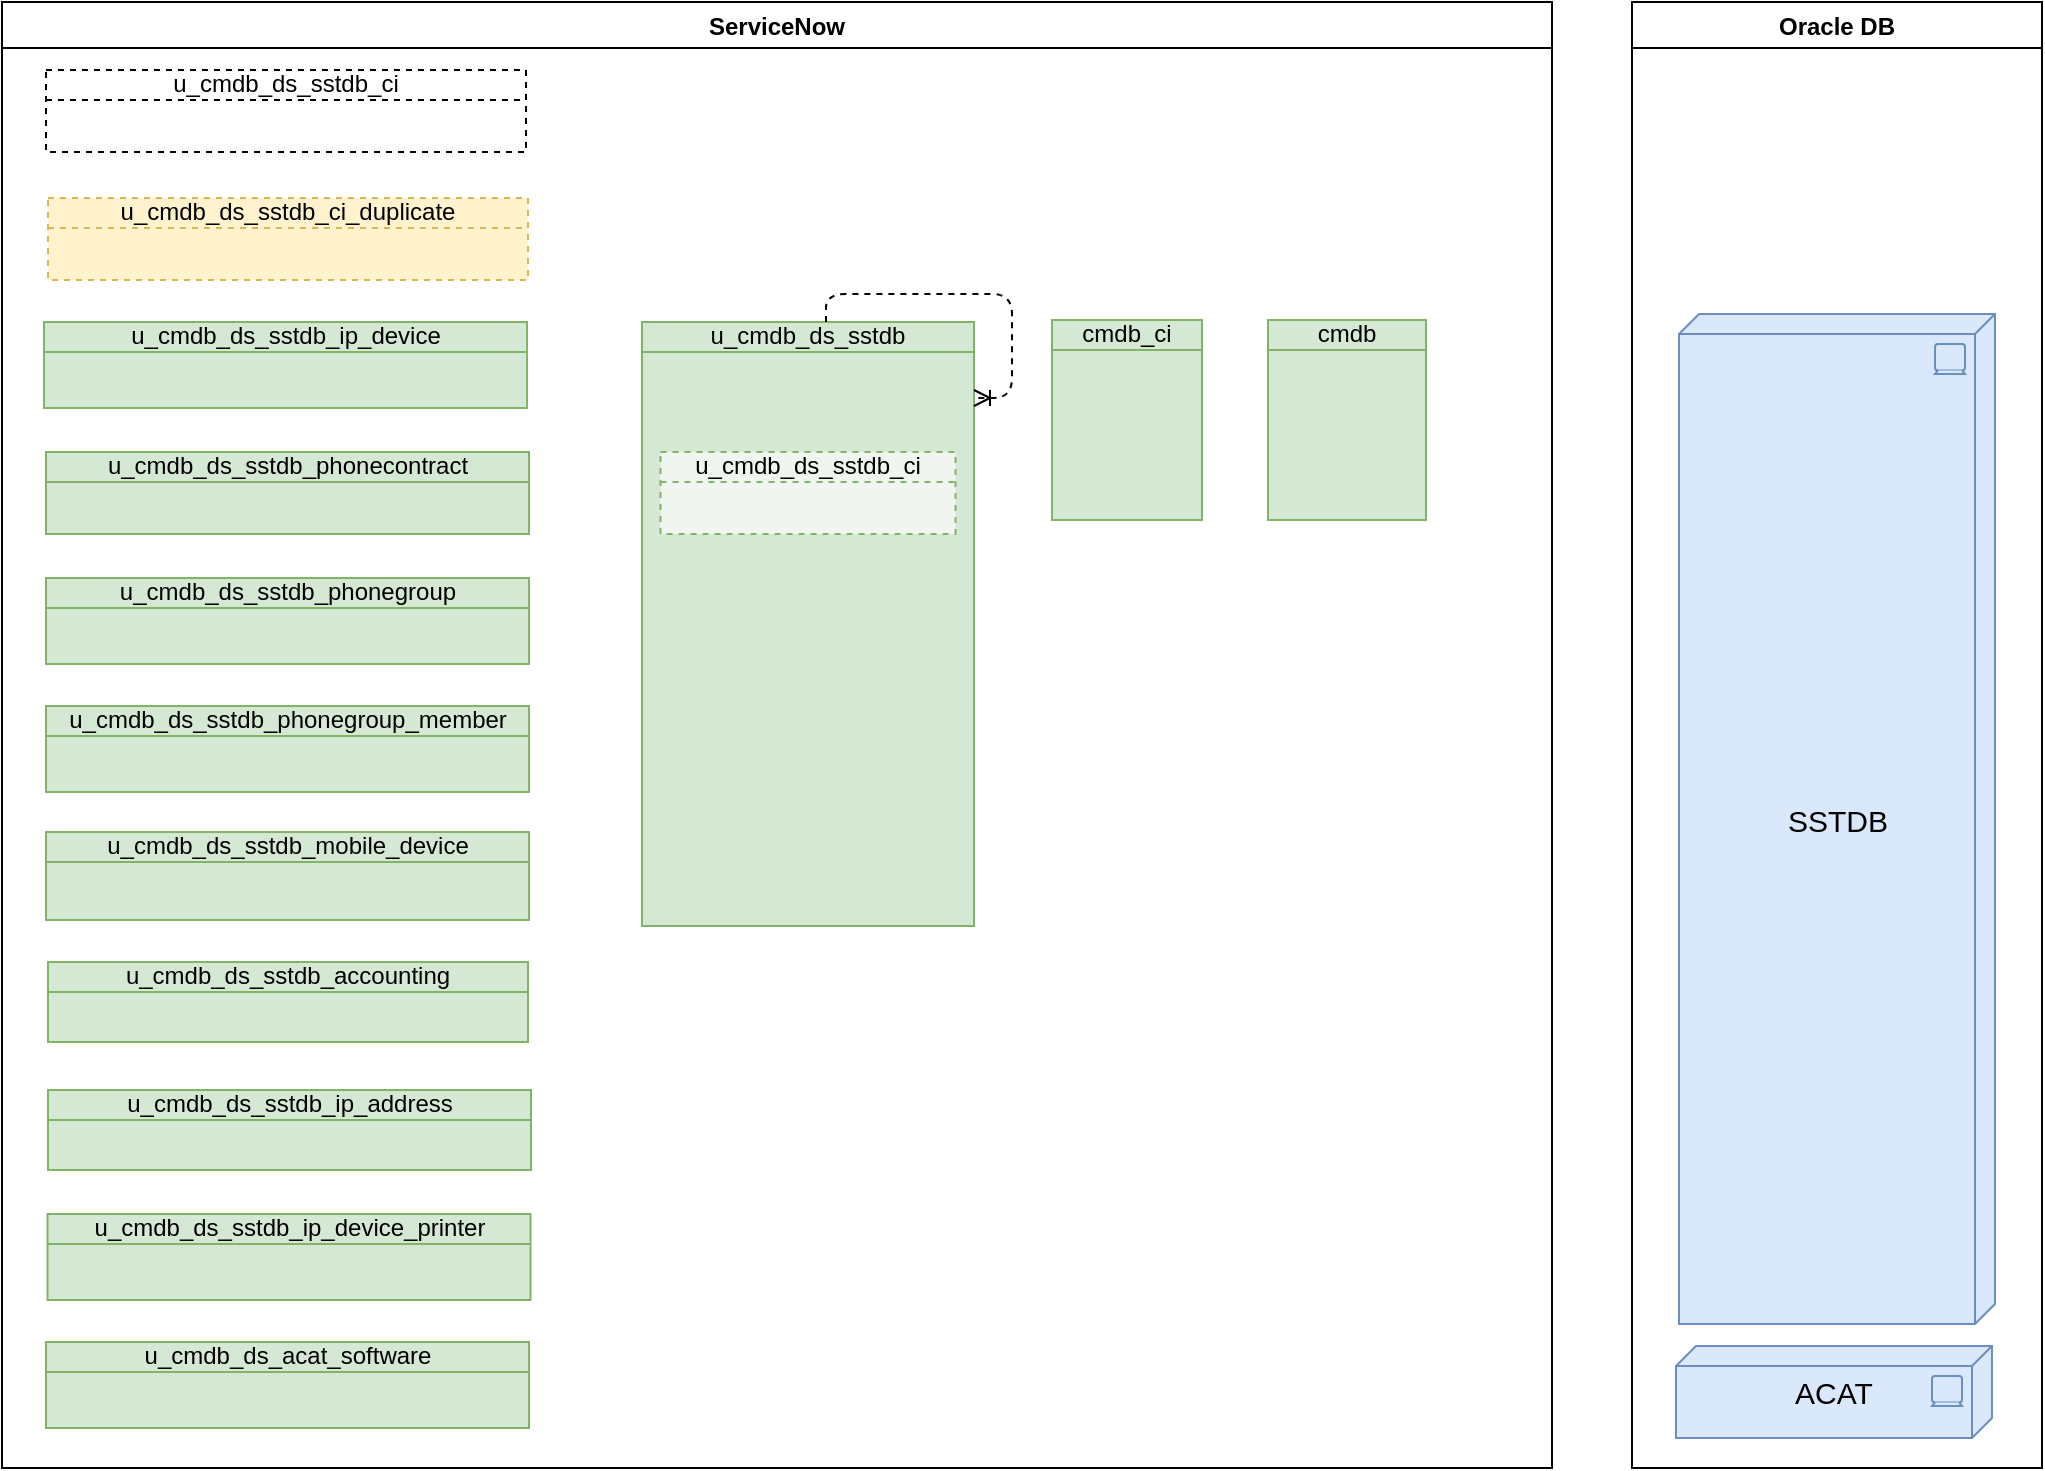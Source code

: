 <mxfile version="23.1.5" type="github" pages="3">
  <diagram name="Page-1" id="jFSeWyLYcZw_hIauVOHn">
    <mxGraphModel dx="1369" dy="1201" grid="0" gridSize="10" guides="1" tooltips="1" connect="1" arrows="1" fold="1" page="1" pageScale="1" pageWidth="1169" pageHeight="827" math="0" shadow="0">
      <root>
        <mxCell id="0" />
        <mxCell id="1" parent="0" />
        <mxCell id="bdd-Tdbfe5aw1GNO-mcx-18" value="ServiceNow" style="swimlane;" parent="1" vertex="1">
          <mxGeometry x="17" y="13" width="775" height="733" as="geometry" />
        </mxCell>
        <mxCell id="bdd-Tdbfe5aw1GNO-mcx-1" value="u_cmdb_ds_sstdb" style="html=1;outlineConnect=0;whiteSpace=wrap;fillColor=#d5e8d4;shape=mxgraph.archimate3.businessObject;overflow=fill;strokeColor=#82b366;" parent="bdd-Tdbfe5aw1GNO-mcx-18" vertex="1">
          <mxGeometry x="320" y="160" width="166" height="302" as="geometry" />
        </mxCell>
        <mxCell id="bdd-Tdbfe5aw1GNO-mcx-3" value="cmdb_ci" style="html=1;outlineConnect=0;whiteSpace=wrap;fillColor=#d5e8d4;shape=mxgraph.archimate3.businessObject;overflow=fill;strokeColor=#82b366;" parent="bdd-Tdbfe5aw1GNO-mcx-18" vertex="1">
          <mxGeometry x="525" y="159" width="75" height="100" as="geometry" />
        </mxCell>
        <mxCell id="bdd-Tdbfe5aw1GNO-mcx-4" value="u_cmdb_ds_sstdb_ci" style="html=1;outlineConnect=0;whiteSpace=wrap;shape=mxgraph.archimate3.businessObject;overflow=fill;dashed=1;" parent="bdd-Tdbfe5aw1GNO-mcx-18" vertex="1">
          <mxGeometry x="22" y="34" width="240" height="41" as="geometry" />
        </mxCell>
        <mxCell id="bdd-Tdbfe5aw1GNO-mcx-5" value="cmdb" style="html=1;outlineConnect=0;whiteSpace=wrap;fillColor=#d5e8d4;shape=mxgraph.archimate3.businessObject;overflow=fill;strokeColor=#82b366;" parent="bdd-Tdbfe5aw1GNO-mcx-18" vertex="1">
          <mxGeometry x="633" y="159" width="79" height="100" as="geometry" />
        </mxCell>
        <mxCell id="bdd-Tdbfe5aw1GNO-mcx-6" value="u_cmdb_ds_sstdb_accounting" style="html=1;outlineConnect=0;whiteSpace=wrap;fillColor=#d5e8d4;shape=mxgraph.archimate3.businessObject;overflow=fill;strokeColor=#82b366;fontStyle=0" parent="bdd-Tdbfe5aw1GNO-mcx-18" vertex="1">
          <mxGeometry x="23" y="480" width="240" height="40" as="geometry" />
        </mxCell>
        <mxCell id="bdd-Tdbfe5aw1GNO-mcx-7" value="u_cmdb_ds_sstdb_ip_device" style="html=1;outlineConnect=0;whiteSpace=wrap;fillColor=#d5e8d4;shape=mxgraph.archimate3.businessObject;overflow=fill;strokeColor=#82b366;" parent="bdd-Tdbfe5aw1GNO-mcx-18" vertex="1">
          <mxGeometry x="21" y="160" width="241.5" height="43" as="geometry" />
        </mxCell>
        <mxCell id="bdd-Tdbfe5aw1GNO-mcx-8" value="u_cmdb_ds_sstdb_phonecontract" style="html=1;outlineConnect=0;whiteSpace=wrap;fillColor=#d5e8d4;shape=mxgraph.archimate3.businessObject;overflow=fill;strokeColor=#82b366;" parent="bdd-Tdbfe5aw1GNO-mcx-18" vertex="1">
          <mxGeometry x="22" y="225" width="241.5" height="41" as="geometry" />
        </mxCell>
        <mxCell id="bdd-Tdbfe5aw1GNO-mcx-9" value="u_cmdb_ds_sstdb_phonegroup" style="html=1;outlineConnect=0;whiteSpace=wrap;fillColor=#d5e8d4;shape=mxgraph.archimate3.businessObject;overflow=fill;strokeColor=#82b366;" parent="bdd-Tdbfe5aw1GNO-mcx-18" vertex="1">
          <mxGeometry x="22" y="288" width="241.5" height="43" as="geometry" />
        </mxCell>
        <mxCell id="bdd-Tdbfe5aw1GNO-mcx-10" value="u_cmdb_ds_sstdb_ip_address" style="html=1;outlineConnect=0;whiteSpace=wrap;fillColor=#d5e8d4;shape=mxgraph.archimate3.businessObject;overflow=fill;strokeColor=#82b366;fontStyle=0" parent="bdd-Tdbfe5aw1GNO-mcx-18" vertex="1">
          <mxGeometry x="23" y="544" width="241.5" height="40" as="geometry" />
        </mxCell>
        <mxCell id="bdd-Tdbfe5aw1GNO-mcx-11" value="u_cmdb_ds_sstdb_ip_device_printer" style="html=1;outlineConnect=0;whiteSpace=wrap;fillColor=#d5e8d4;shape=mxgraph.archimate3.businessObject;overflow=fill;strokeColor=#82b366;" parent="bdd-Tdbfe5aw1GNO-mcx-18" vertex="1">
          <mxGeometry x="22.75" y="606" width="241.5" height="43" as="geometry" />
        </mxCell>
        <mxCell id="bdd-Tdbfe5aw1GNO-mcx-12" value="u_cmdb_ds_sstdb_phonegroup_member" style="html=1;outlineConnect=0;whiteSpace=wrap;fillColor=#d5e8d4;shape=mxgraph.archimate3.businessObject;overflow=fill;strokeColor=#82b366;" parent="bdd-Tdbfe5aw1GNO-mcx-18" vertex="1">
          <mxGeometry x="22" y="352" width="241.5" height="43" as="geometry" />
        </mxCell>
        <mxCell id="bdd-Tdbfe5aw1GNO-mcx-13" value="u_cmdb_ds_sstdb_mobile_device" style="html=1;outlineConnect=0;whiteSpace=wrap;fillColor=#d5e8d4;shape=mxgraph.archimate3.businessObject;overflow=fill;strokeColor=#82b366;" parent="bdd-Tdbfe5aw1GNO-mcx-18" vertex="1">
          <mxGeometry x="22" y="415" width="241.5" height="44" as="geometry" />
        </mxCell>
        <mxCell id="bdd-Tdbfe5aw1GNO-mcx-14" value="u_cmdb_ds_acat_software" style="html=1;outlineConnect=0;whiteSpace=wrap;fillColor=#d5e8d4;shape=mxgraph.archimate3.businessObject;overflow=fill;strokeColor=#82b366;fontStyle=0" parent="bdd-Tdbfe5aw1GNO-mcx-18" vertex="1">
          <mxGeometry x="22" y="670" width="241.5" height="43" as="geometry" />
        </mxCell>
        <mxCell id="bdd-Tdbfe5aw1GNO-mcx-16" value="u_cmdb_ds_sstdb_ci_duplicate" style="html=1;outlineConnect=0;whiteSpace=wrap;shape=mxgraph.archimate3.businessObject;overflow=fill;dashed=1;fillColor=#fff2cc;strokeColor=#d6b656;" parent="bdd-Tdbfe5aw1GNO-mcx-18" vertex="1">
          <mxGeometry x="23" y="98" width="240" height="41" as="geometry" />
        </mxCell>
        <mxCell id="bdd-Tdbfe5aw1GNO-mcx-17" style="edgeStyle=orthogonalEdgeStyle;html=1;dashed=1;labelBackgroundColor=none;startArrow=none;endArrow=ERoneToMany;fontFamily=Verdana;fontSize=12;align=left;startFill=0;" parent="bdd-Tdbfe5aw1GNO-mcx-18" source="bdd-Tdbfe5aw1GNO-mcx-1" target="bdd-Tdbfe5aw1GNO-mcx-1" edge="1">
          <mxGeometry relative="1" as="geometry">
            <mxPoint x="625" y="368" as="sourcePoint" />
            <mxPoint x="490" y="232" as="targetPoint" />
            <Array as="points">
              <mxPoint x="412" y="146" />
              <mxPoint x="505" y="146" />
              <mxPoint x="505" y="198" />
            </Array>
          </mxGeometry>
        </mxCell>
        <mxCell id="lFJ-RamhDTIMhCUj8UCi-1" value="u_cmdb_ds_sstdb_ci" style="html=1;outlineConnect=0;whiteSpace=wrap;shape=mxgraph.archimate3.businessObject;overflow=fill;dashed=1;fillColor=#f0f5f0;strokeColor=#82b366;" parent="bdd-Tdbfe5aw1GNO-mcx-18" vertex="1">
          <mxGeometry x="329.25" y="225" width="147.5" height="41" as="geometry" />
        </mxCell>
        <mxCell id="bdd-Tdbfe5aw1GNO-mcx-41" value="Oracle DB" style="swimlane;" parent="1" vertex="1">
          <mxGeometry x="832" y="13" width="205" height="733" as="geometry" />
        </mxCell>
        <mxCell id="bdd-Tdbfe5aw1GNO-mcx-64" value="SSTDB&lt;div style=&quot;font-size: 15px;&quot;&gt;&lt;/div&gt;" style="html=1;outlineConnect=0;whiteSpace=wrap;fillColor=#dae8fc;shape=mxgraph.archimate3.tech;techType=device;fontSize=15;strokeColor=#6c8ebf;verticalAlign=middle;" parent="bdd-Tdbfe5aw1GNO-mcx-41" vertex="1">
          <mxGeometry x="23.5" y="156" width="158" height="505" as="geometry" />
        </mxCell>
        <mxCell id="bdd-Tdbfe5aw1GNO-mcx-65" value="ACAT&lt;div style=&quot;font-size: 15px;&quot;&gt;&lt;/div&gt;" style="html=1;outlineConnect=0;whiteSpace=wrap;fillColor=#dae8fc;shape=mxgraph.archimate3.tech;techType=device;fontSize=15;strokeColor=#6c8ebf;verticalAlign=middle;" parent="bdd-Tdbfe5aw1GNO-mcx-41" vertex="1">
          <mxGeometry x="22" y="672" width="158" height="46" as="geometry" />
        </mxCell>
      </root>
    </mxGraphModel>
  </diagram>
  <diagram name="Copy of Page-1" id="9I6TD_3iW0KHT7HjQXNo">
    <mxGraphModel dx="1369" dy="1201" grid="0" gridSize="10" guides="1" tooltips="1" connect="1" arrows="1" fold="1" page="1" pageScale="1" pageWidth="1169" pageHeight="827" math="0" shadow="0">
      <root>
        <mxCell id="ugK9vR1dwcNF91G_bu__-0" />
        <mxCell id="ugK9vR1dwcNF91G_bu__-1" parent="ugK9vR1dwcNF91G_bu__-0" />
        <mxCell id="ugK9vR1dwcNF91G_bu__-2" value="ServiceNow" style="swimlane;" parent="ugK9vR1dwcNF91G_bu__-1" vertex="1">
          <mxGeometry x="17" y="13" width="775" height="733" as="geometry" />
        </mxCell>
        <mxCell id="ugK9vR1dwcNF91G_bu__-3" value="u_cmdb_ds_sstdb" style="html=1;outlineConnect=0;whiteSpace=wrap;fillColor=#d5e8d4;shape=mxgraph.archimate3.businessObject;overflow=fill;strokeColor=#82b366;" parent="ugK9vR1dwcNF91G_bu__-2" vertex="1">
          <mxGeometry x="338" y="160" width="148" height="98" as="geometry" />
        </mxCell>
        <mxCell id="ugK9vR1dwcNF91G_bu__-4" value="cmdb_ci" style="html=1;outlineConnect=0;whiteSpace=wrap;fillColor=#d5e8d4;shape=mxgraph.archimate3.businessObject;overflow=fill;strokeColor=#82b366;" parent="ugK9vR1dwcNF91G_bu__-2" vertex="1">
          <mxGeometry x="525" y="159" width="75" height="100" as="geometry" />
        </mxCell>
        <mxCell id="ugK9vR1dwcNF91G_bu__-5" value="u_cmdb_ds_sstdb_ci" style="html=1;outlineConnect=0;whiteSpace=wrap;shape=mxgraph.archimate3.businessObject;overflow=fill;dashed=1;" parent="ugK9vR1dwcNF91G_bu__-2" vertex="1">
          <mxGeometry x="22" y="34" width="240" height="41" as="geometry" />
        </mxCell>
        <mxCell id="ugK9vR1dwcNF91G_bu__-6" value="cmdb" style="html=1;outlineConnect=0;whiteSpace=wrap;fillColor=#d5e8d4;shape=mxgraph.archimate3.businessObject;overflow=fill;strokeColor=#82b366;" parent="ugK9vR1dwcNF91G_bu__-2" vertex="1">
          <mxGeometry x="633" y="159" width="79" height="100" as="geometry" />
        </mxCell>
        <mxCell id="ugK9vR1dwcNF91G_bu__-7" value="u_cmdb_ds_sstdb_accounting" style="html=1;outlineConnect=0;whiteSpace=wrap;fillColor=#d5e8d4;shape=mxgraph.archimate3.businessObject;overflow=fill;strokeColor=#82b366;fontStyle=0" parent="ugK9vR1dwcNF91G_bu__-2" vertex="1">
          <mxGeometry x="23" y="480" width="240" height="40" as="geometry" />
        </mxCell>
        <mxCell id="ugK9vR1dwcNF91G_bu__-8" value="u_cmdb_ds_sstdb_ip_device" style="html=1;outlineConnect=0;whiteSpace=wrap;fillColor=#d5e8d4;shape=mxgraph.archimate3.businessObject;overflow=fill;strokeColor=#82b366;" parent="ugK9vR1dwcNF91G_bu__-2" vertex="1">
          <mxGeometry x="21" y="160" width="241.5" height="43" as="geometry" />
        </mxCell>
        <mxCell id="ugK9vR1dwcNF91G_bu__-9" value="u_cmdb_ds_sstdb_phonecontract" style="html=1;outlineConnect=0;whiteSpace=wrap;fillColor=#d5e8d4;shape=mxgraph.archimate3.businessObject;overflow=fill;strokeColor=#82b366;" parent="ugK9vR1dwcNF91G_bu__-2" vertex="1">
          <mxGeometry x="22" y="225" width="241.5" height="41" as="geometry" />
        </mxCell>
        <mxCell id="ugK9vR1dwcNF91G_bu__-10" value="u_cmdb_ds_sstdb_phonegroup" style="html=1;outlineConnect=0;whiteSpace=wrap;fillColor=#d5e8d4;shape=mxgraph.archimate3.businessObject;overflow=fill;strokeColor=#82b366;" parent="ugK9vR1dwcNF91G_bu__-2" vertex="1">
          <mxGeometry x="22" y="288" width="241.5" height="43" as="geometry" />
        </mxCell>
        <mxCell id="ugK9vR1dwcNF91G_bu__-11" value="u_cmdb_ds_sstdb_ip_address" style="html=1;outlineConnect=0;whiteSpace=wrap;fillColor=#d5e8d4;shape=mxgraph.archimate3.businessObject;overflow=fill;strokeColor=#82b366;fontStyle=0" parent="ugK9vR1dwcNF91G_bu__-2" vertex="1">
          <mxGeometry x="23" y="544" width="241.5" height="40" as="geometry" />
        </mxCell>
        <mxCell id="ugK9vR1dwcNF91G_bu__-12" value="u_cmdb_ds_sstdb_ip_device_printer" style="html=1;outlineConnect=0;whiteSpace=wrap;fillColor=#d5e8d4;shape=mxgraph.archimate3.businessObject;overflow=fill;strokeColor=#82b366;" parent="ugK9vR1dwcNF91G_bu__-2" vertex="1">
          <mxGeometry x="22.75" y="606" width="241.5" height="43" as="geometry" />
        </mxCell>
        <mxCell id="ugK9vR1dwcNF91G_bu__-13" value="u_cmdb_ds_sstdb_phonegroup_member" style="html=1;outlineConnect=0;whiteSpace=wrap;fillColor=#d5e8d4;shape=mxgraph.archimate3.businessObject;overflow=fill;strokeColor=#82b366;" parent="ugK9vR1dwcNF91G_bu__-2" vertex="1">
          <mxGeometry x="22" y="352" width="241.5" height="43" as="geometry" />
        </mxCell>
        <mxCell id="ugK9vR1dwcNF91G_bu__-14" value="u_cmdb_ds_sstdb_mobile_device" style="html=1;outlineConnect=0;whiteSpace=wrap;fillColor=#d5e8d4;shape=mxgraph.archimate3.businessObject;overflow=fill;strokeColor=#82b366;" parent="ugK9vR1dwcNF91G_bu__-2" vertex="1">
          <mxGeometry x="22" y="415" width="241.5" height="44" as="geometry" />
        </mxCell>
        <mxCell id="ugK9vR1dwcNF91G_bu__-15" value="u_cmdb_ds_acat_software" style="html=1;outlineConnect=0;whiteSpace=wrap;fillColor=#d5e8d4;shape=mxgraph.archimate3.businessObject;overflow=fill;strokeColor=#82b366;fontStyle=0" parent="ugK9vR1dwcNF91G_bu__-2" vertex="1">
          <mxGeometry x="22" y="670" width="241.5" height="43" as="geometry" />
        </mxCell>
        <mxCell id="ugK9vR1dwcNF91G_bu__-16" value="u_cmdb_ds_sstdb_ci_duplicate" style="html=1;outlineConnect=0;whiteSpace=wrap;shape=mxgraph.archimate3.businessObject;overflow=fill;dashed=1;fillColor=#fff2cc;strokeColor=#d6b656;" parent="ugK9vR1dwcNF91G_bu__-2" vertex="1">
          <mxGeometry x="23" y="98" width="240" height="41" as="geometry" />
        </mxCell>
        <mxCell id="ugK9vR1dwcNF91G_bu__-17" style="edgeStyle=orthogonalEdgeStyle;html=1;dashed=1;labelBackgroundColor=none;startArrow=none;endArrow=ERoneToMany;fontFamily=Verdana;fontSize=12;align=left;startFill=0;" parent="ugK9vR1dwcNF91G_bu__-2" source="ugK9vR1dwcNF91G_bu__-3" target="ugK9vR1dwcNF91G_bu__-3" edge="1">
          <mxGeometry relative="1" as="geometry">
            <mxPoint x="625" y="368" as="sourcePoint" />
            <mxPoint x="490" y="232" as="targetPoint" />
            <Array as="points">
              <mxPoint x="412" y="146" />
              <mxPoint x="505" y="146" />
              <mxPoint x="505" y="198" />
            </Array>
          </mxGeometry>
        </mxCell>
        <mxCell id="ugK9vR1dwcNF91G_bu__-18" value="" style="html=1;endArrow=block;dashed=1;elbow=vertical;endFill=1;dashPattern=6 4;rounded=0;fontSize=12;" parent="ugK9vR1dwcNF91G_bu__-2" source="ugK9vR1dwcNF91G_bu__-6" target="ugK9vR1dwcNF91G_bu__-4" edge="1">
          <mxGeometry width="160" relative="1" as="geometry">
            <mxPoint x="906" y="285" as="sourcePoint" />
            <mxPoint x="722" y="231" as="targetPoint" />
          </mxGeometry>
        </mxCell>
        <mxCell id="ugK9vR1dwcNF91G_bu__-19" value="" style="html=1;endArrow=block;dashed=1;elbow=vertical;endFill=1;dashPattern=6 4;rounded=0;fontSize=12;" parent="ugK9vR1dwcNF91G_bu__-2" source="ugK9vR1dwcNF91G_bu__-4" target="ugK9vR1dwcNF91G_bu__-3" edge="1">
          <mxGeometry width="160" relative="1" as="geometry">
            <mxPoint x="916" y="295" as="sourcePoint" />
            <mxPoint x="732" y="241" as="targetPoint" />
          </mxGeometry>
        </mxCell>
        <mxCell id="ugK9vR1dwcNF91G_bu__-20" value="" style="html=1;endArrow=block;dashed=1;endFill=1;dashPattern=6 4;rounded=0;fontSize=12;edgeStyle=elbowEdgeStyle;" parent="ugK9vR1dwcNF91G_bu__-2" source="ugK9vR1dwcNF91G_bu__-3" target="ugK9vR1dwcNF91G_bu__-8" edge="1">
          <mxGeometry width="160" relative="1" as="geometry">
            <mxPoint x="876" y="305" as="sourcePoint" />
            <mxPoint x="692" y="251" as="targetPoint" />
            <Array as="points">
              <mxPoint x="372" y="196" />
            </Array>
          </mxGeometry>
        </mxCell>
        <mxCell id="ugK9vR1dwcNF91G_bu__-21" value="" style="html=1;endArrow=block;dashed=1;endFill=1;dashPattern=6 4;rounded=0;fontSize=12;edgeStyle=elbowEdgeStyle;" parent="ugK9vR1dwcNF91G_bu__-2" source="ugK9vR1dwcNF91G_bu__-3" target="ugK9vR1dwcNF91G_bu__-9" edge="1">
          <mxGeometry width="160" relative="1" as="geometry">
            <mxPoint x="886" y="315" as="sourcePoint" />
            <mxPoint x="702" y="261" as="targetPoint" />
            <Array as="points">
              <mxPoint x="351" y="223" />
            </Array>
          </mxGeometry>
        </mxCell>
        <mxCell id="ugK9vR1dwcNF91G_bu__-22" value="" style="html=1;endArrow=block;dashed=1;endFill=1;dashPattern=6 4;rounded=0;fontSize=12;edgeStyle=elbowEdgeStyle;" parent="ugK9vR1dwcNF91G_bu__-2" source="ugK9vR1dwcNF91G_bu__-3" target="ugK9vR1dwcNF91G_bu__-10" edge="1">
          <mxGeometry width="160" relative="1" as="geometry">
            <mxPoint x="896" y="325" as="sourcePoint" />
            <mxPoint x="712" y="271" as="targetPoint" />
            <Array as="points">
              <mxPoint x="386" y="265" />
            </Array>
          </mxGeometry>
        </mxCell>
        <mxCell id="ugK9vR1dwcNF91G_bu__-23" value="" style="html=1;endArrow=block;dashed=1;endFill=1;dashPattern=6 4;rounded=0;fontSize=12;edgeStyle=elbowEdgeStyle;" parent="ugK9vR1dwcNF91G_bu__-2" source="ugK9vR1dwcNF91G_bu__-3" target="ugK9vR1dwcNF91G_bu__-14" edge="1">
          <mxGeometry width="160" relative="1" as="geometry">
            <mxPoint x="396" y="268" as="sourcePoint" />
            <mxPoint x="274" y="320" as="targetPoint" />
            <Array as="points">
              <mxPoint x="396" y="275" />
            </Array>
          </mxGeometry>
        </mxCell>
        <mxCell id="ugK9vR1dwcNF91G_bu__-24" value="Oracle DB" style="swimlane;" parent="ugK9vR1dwcNF91G_bu__-1" vertex="1">
          <mxGeometry x="832" y="13" width="205" height="733" as="geometry" />
        </mxCell>
        <mxCell id="ugK9vR1dwcNF91G_bu__-25" value="transICT&lt;div style=&quot;font-size: 15px;&quot;&gt;&lt;/div&gt;" style="html=1;outlineConnect=0;whiteSpace=wrap;fillColor=#dae8fc;shape=mxgraph.archimate3.tech;techType=device;fontSize=15;strokeColor=#6c8ebf;verticalAlign=middle;" parent="ugK9vR1dwcNF91G_bu__-24" vertex="1">
          <mxGeometry x="23.5" y="77" width="158" height="113" as="geometry" />
        </mxCell>
        <mxCell id="ugK9vR1dwcNF91G_bu__-26" value="ACAT&lt;div style=&quot;font-size: 15px;&quot;&gt;&lt;/div&gt;" style="html=1;outlineConnect=0;whiteSpace=wrap;fillColor=#dae8fc;shape=mxgraph.archimate3.tech;techType=device;fontSize=15;strokeColor=#6c8ebf;verticalAlign=middle;" parent="ugK9vR1dwcNF91G_bu__-24" vertex="1">
          <mxGeometry x="23.5" y="242" width="158" height="113" as="geometry" />
        </mxCell>
        <mxCell id="ugK9vR1dwcNF91G_bu__-27" value="" style="html=1;endArrow=block;dashed=1;elbow=vertical;endFill=1;dashPattern=6 4;rounded=0;fontSize=12;" parent="ugK9vR1dwcNF91G_bu__-1" source="ugK9vR1dwcNF91G_bu__-26" target="ugK9vR1dwcNF91G_bu__-6" edge="1">
          <mxGeometry width="160" relative="1" as="geometry">
            <mxPoint x="794" y="177" as="sourcePoint" />
            <mxPoint x="478" y="177" as="targetPoint" />
          </mxGeometry>
        </mxCell>
        <mxCell id="ugK9vR1dwcNF91G_bu__-28" value="" style="html=1;endArrow=block;dashed=1;elbow=vertical;endFill=1;dashPattern=6 4;rounded=0;fontSize=12;" parent="ugK9vR1dwcNF91G_bu__-1" source="ugK9vR1dwcNF91G_bu__-25" target="ugK9vR1dwcNF91G_bu__-6" edge="1">
          <mxGeometry width="160" relative="1" as="geometry">
            <mxPoint x="866" y="299" as="sourcePoint" />
            <mxPoint x="674" y="243" as="targetPoint" />
          </mxGeometry>
        </mxCell>
      </root>
    </mxGraphModel>
  </diagram>
  <diagram name="Cat_PVS" id="07ArIGwHmgp4II-hTwLD">
    <mxGraphModel dx="1369" dy="1201" grid="0" gridSize="10" guides="1" tooltips="1" connect="1" arrows="1" fold="1" page="1" pageScale="1" pageWidth="1169" pageHeight="827" math="0" shadow="0">
      <root>
        <mxCell id="nTBD9H4JTt06tkAGfnjP-0" />
        <mxCell id="nTBD9H4JTt06tkAGfnjP-1" parent="nTBD9H4JTt06tkAGfnjP-0" />
        <mxCell id="1d-HJl-K2GCEpB39Q3SS-0" value="item_option_new&lt;br&gt;Variable" style="html=1;outlineConnect=0;whiteSpace=wrap;fillColor=#d5e8d4;shape=mxgraph.archimate3.businessObject;overflow=fill;strokeColor=#82b366;" vertex="1" parent="nTBD9H4JTt06tkAGfnjP-1">
          <mxGeometry x="355" y="173" width="148" height="98" as="geometry" />
        </mxCell>
        <mxCell id="1d-HJl-K2GCEpB39Q3SS-1" style="edgeStyle=orthogonalEdgeStyle;html=1;dashed=1;labelBackgroundColor=none;startArrow=none;endArrow=ERoneToMany;fontFamily=Verdana;fontSize=12;align=left;startFill=0;" edge="1" parent="nTBD9H4JTt06tkAGfnjP-1" source="1d-HJl-K2GCEpB39Q3SS-0" target="1d-HJl-K2GCEpB39Q3SS-0">
          <mxGeometry relative="1" as="geometry">
            <mxPoint x="642" y="381" as="sourcePoint" />
            <mxPoint x="507" y="245" as="targetPoint" />
            <Array as="points">
              <mxPoint x="429" y="159" />
              <mxPoint x="522" y="159" />
              <mxPoint x="522" y="211" />
            </Array>
          </mxGeometry>
        </mxCell>
      </root>
    </mxGraphModel>
  </diagram>
</mxfile>
